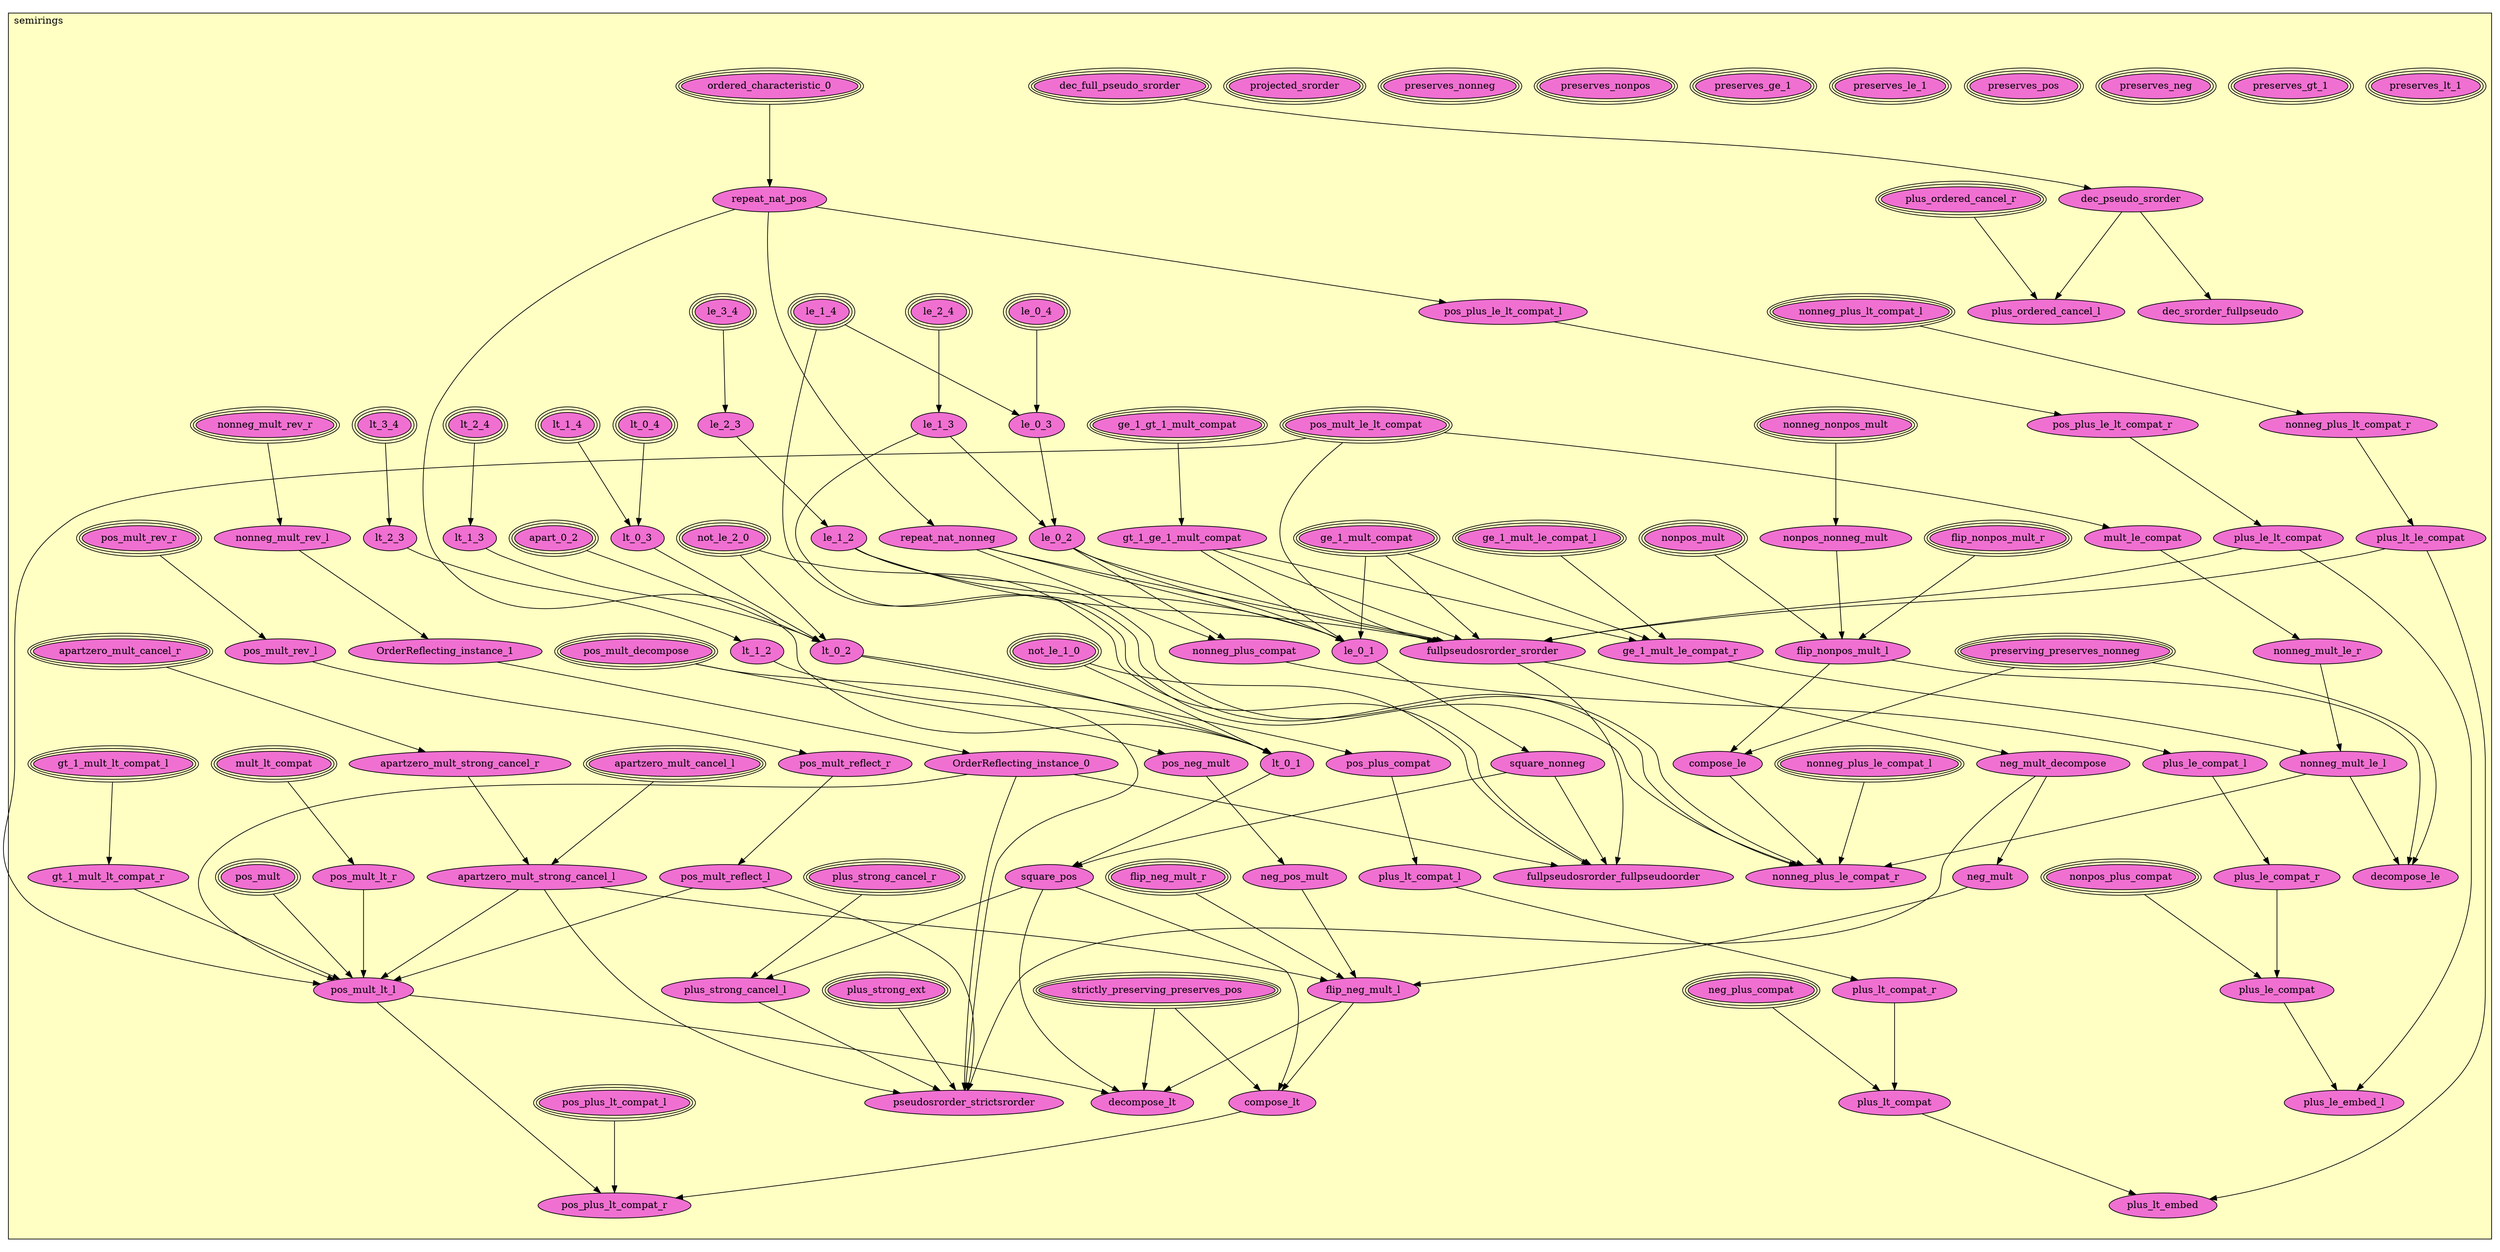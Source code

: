 digraph HoTT_Classes_orders_semirings {
  graph [ratio=0.5]
  node [style=filled]
semirings_preserves_lt_1 [label="preserves_lt_1", URL=<semirings.html#preserves_lt_1>, peripheries=3, fillcolor="#F070D1"] ;
semirings_preserves_gt_1 [label="preserves_gt_1", URL=<semirings.html#preserves_gt_1>, peripheries=3, fillcolor="#F070D1"] ;
semirings_preserves_neg [label="preserves_neg", URL=<semirings.html#preserves_neg>, peripheries=3, fillcolor="#F070D1"] ;
semirings_preserves_pos [label="preserves_pos", URL=<semirings.html#preserves_pos>, peripheries=3, fillcolor="#F070D1"] ;
semirings_strictly_preserving_preserves_pos [label="strictly_preserving_preserves_pos", URL=<semirings.html#strictly_preserving_preserves_pos>, peripheries=3, fillcolor="#F070D1"] ;
semirings_preserves_le_1 [label="preserves_le_1", URL=<semirings.html#preserves_le_1>, peripheries=3, fillcolor="#F070D1"] ;
semirings_preserves_ge_1 [label="preserves_ge_1", URL=<semirings.html#preserves_ge_1>, peripheries=3, fillcolor="#F070D1"] ;
semirings_preserves_nonpos [label="preserves_nonpos", URL=<semirings.html#preserves_nonpos>, peripheries=3, fillcolor="#F070D1"] ;
semirings_preserves_nonneg [label="preserves_nonneg", URL=<semirings.html#preserves_nonneg>, peripheries=3, fillcolor="#F070D1"] ;
semirings_preserving_preserves_nonneg [label="preserving_preserves_nonneg", URL=<semirings.html#preserving_preserves_nonneg>, peripheries=3, fillcolor="#F070D1"] ;
semirings_projected_srorder [label="projected_srorder", URL=<semirings.html#projected_srorder>, peripheries=3, fillcolor="#F070D1"] ;
semirings_dec_full_pseudo_srorder [label="dec_full_pseudo_srorder", URL=<semirings.html#dec_full_pseudo_srorder>, peripheries=3, fillcolor="#F070D1"] ;
semirings_dec_pseudo_srorder [label="dec_pseudo_srorder", URL=<semirings.html#dec_pseudo_srorder>, fillcolor="#F070D1"] ;
semirings_dec_srorder_fullpseudo [label="dec_srorder_fullpseudo", URL=<semirings.html#dec_srorder_fullpseudo>, fillcolor="#F070D1"] ;
semirings_ordered_characteristic_0 [label="ordered_characteristic_0", URL=<semirings.html#ordered_characteristic_0>, peripheries=3, fillcolor="#F070D1"] ;
semirings_repeat_nat_pos [label="repeat_nat_pos", URL=<semirings.html#repeat_nat_pos>, fillcolor="#F070D1"] ;
semirings_repeat_nat_nonneg [label="repeat_nat_nonneg", URL=<semirings.html#repeat_nat_nonneg>, fillcolor="#F070D1"] ;
semirings_not_le_2_0 [label="not_le_2_0", URL=<semirings.html#not_le_2_0>, peripheries=3, fillcolor="#F070D1"] ;
semirings_not_le_1_0 [label="not_le_1_0", URL=<semirings.html#not_le_1_0>, peripheries=3, fillcolor="#F070D1"] ;
semirings_pos_mult_le_lt_compat [label="pos_mult_le_lt_compat", URL=<semirings.html#pos_mult_le_lt_compat>, peripheries=3, fillcolor="#F070D1"] ;
semirings_ge_1_gt_1_mult_compat [label="ge_1_gt_1_mult_compat", URL=<semirings.html#ge_1_gt_1_mult_compat>, peripheries=3, fillcolor="#F070D1"] ;
semirings_gt_1_ge_1_mult_compat [label="gt_1_ge_1_mult_compat", URL=<semirings.html#gt_1_ge_1_mult_compat>, fillcolor="#F070D1"] ;
semirings_ge_1_mult_compat [label="ge_1_mult_compat", URL=<semirings.html#ge_1_mult_compat>, peripheries=3, fillcolor="#F070D1"] ;
semirings_le_3_4 [label="le_3_4", URL=<semirings.html#le_3_4>, peripheries=3, fillcolor="#F070D1"] ;
semirings_le_2_4 [label="le_2_4", URL=<semirings.html#le_2_4>, peripheries=3, fillcolor="#F070D1"] ;
semirings_le_2_3 [label="le_2_3", URL=<semirings.html#le_2_3>, fillcolor="#F070D1"] ;
semirings_le_1_4 [label="le_1_4", URL=<semirings.html#le_1_4>, peripheries=3, fillcolor="#F070D1"] ;
semirings_le_1_3 [label="le_1_3", URL=<semirings.html#le_1_3>, fillcolor="#F070D1"] ;
semirings_le_1_2 [label="le_1_2", URL=<semirings.html#le_1_2>, fillcolor="#F070D1"] ;
semirings_le_0_4 [label="le_0_4", URL=<semirings.html#le_0_4>, peripheries=3, fillcolor="#F070D1"] ;
semirings_le_0_3 [label="le_0_3", URL=<semirings.html#le_0_3>, fillcolor="#F070D1"] ;
semirings_le_0_2 [label="le_0_2", URL=<semirings.html#le_0_2>, fillcolor="#F070D1"] ;
semirings_le_0_1 [label="le_0_1", URL=<semirings.html#le_0_1>, fillcolor="#F070D1"] ;
semirings_nonneg_mult_rev_r [label="nonneg_mult_rev_r", URL=<semirings.html#nonneg_mult_rev_r>, peripheries=3, fillcolor="#F070D1"] ;
semirings_nonneg_mult_rev_l [label="nonneg_mult_rev_l", URL=<semirings.html#nonneg_mult_rev_l>, fillcolor="#F070D1"] ;
semirings_square_nonneg [label="square_nonneg", URL=<semirings.html#square_nonneg>, fillcolor="#F070D1"] ;
semirings_pos_plus_le_lt_compat_l [label="pos_plus_le_lt_compat_l", URL=<semirings.html#pos_plus_le_lt_compat_l>, fillcolor="#F070D1"] ;
semirings_pos_plus_le_lt_compat_r [label="pos_plus_le_lt_compat_r", URL=<semirings.html#pos_plus_le_lt_compat_r>, fillcolor="#F070D1"] ;
semirings_nonneg_plus_lt_compat_l [label="nonneg_plus_lt_compat_l", URL=<semirings.html#nonneg_plus_lt_compat_l>, peripheries=3, fillcolor="#F070D1"] ;
semirings_nonneg_plus_lt_compat_r [label="nonneg_plus_lt_compat_r", URL=<semirings.html#nonneg_plus_lt_compat_r>, fillcolor="#F070D1"] ;
semirings_plus_le_lt_compat [label="plus_le_lt_compat", URL=<semirings.html#plus_le_lt_compat>, fillcolor="#F070D1"] ;
semirings_plus_lt_le_compat [label="plus_lt_le_compat", URL=<semirings.html#plus_lt_le_compat>, fillcolor="#F070D1"] ;
semirings_OrderReflecting_instance_1 [label="OrderReflecting_instance_1", URL=<semirings.html#OrderReflecting_instance_1>, fillcolor="#F070D1"] ;
semirings_OrderReflecting_instance_0 [label="OrderReflecting_instance_0", URL=<semirings.html#OrderReflecting_instance_0>, fillcolor="#F070D1"] ;
semirings_fullpseudosrorder_srorder [label="fullpseudosrorder_srorder", URL=<semirings.html#fullpseudosrorder_srorder>, fillcolor="#F070D1"] ;
semirings_fullpseudosrorder_fullpseudoorder [label="fullpseudosrorder_fullpseudoorder", URL=<semirings.html#fullpseudosrorder_fullpseudoorder>, fillcolor="#F070D1"] ;
semirings_apart_0_2 [label="apart_0_2", URL=<semirings.html#apart_0_2>, peripheries=3, fillcolor="#F070D1"] ;
semirings_lt_3_4 [label="lt_3_4", URL=<semirings.html#lt_3_4>, peripheries=3, fillcolor="#F070D1"] ;
semirings_lt_2_4 [label="lt_2_4", URL=<semirings.html#lt_2_4>, peripheries=3, fillcolor="#F070D1"] ;
semirings_lt_2_3 [label="lt_2_3", URL=<semirings.html#lt_2_3>, fillcolor="#F070D1"] ;
semirings_lt_1_4 [label="lt_1_4", URL=<semirings.html#lt_1_4>, peripheries=3, fillcolor="#F070D1"] ;
semirings_lt_1_3 [label="lt_1_3", URL=<semirings.html#lt_1_3>, fillcolor="#F070D1"] ;
semirings_lt_1_2 [label="lt_1_2", URL=<semirings.html#lt_1_2>, fillcolor="#F070D1"] ;
semirings_lt_0_4 [label="lt_0_4", URL=<semirings.html#lt_0_4>, peripheries=3, fillcolor="#F070D1"] ;
semirings_lt_0_3 [label="lt_0_3", URL=<semirings.html#lt_0_3>, fillcolor="#F070D1"] ;
semirings_lt_0_2 [label="lt_0_2", URL=<semirings.html#lt_0_2>, fillcolor="#F070D1"] ;
semirings_lt_0_1 [label="lt_0_1", URL=<semirings.html#lt_0_1>, fillcolor="#F070D1"] ;
semirings_pos_mult_rev_r [label="pos_mult_rev_r", URL=<semirings.html#pos_mult_rev_r>, peripheries=3, fillcolor="#F070D1"] ;
semirings_pos_mult_rev_l [label="pos_mult_rev_l", URL=<semirings.html#pos_mult_rev_l>, fillcolor="#F070D1"] ;
semirings_square_pos [label="square_pos", URL=<semirings.html#square_pos>, fillcolor="#F070D1"] ;
semirings_apartzero_mult_cancel_r [label="apartzero_mult_cancel_r", URL=<semirings.html#apartzero_mult_cancel_r>, peripheries=3, fillcolor="#F070D1"] ;
semirings_apartzero_mult_cancel_l [label="apartzero_mult_cancel_l", URL=<semirings.html#apartzero_mult_cancel_l>, peripheries=3, fillcolor="#F070D1"] ;
semirings_apartzero_mult_strong_cancel_r [label="apartzero_mult_strong_cancel_r", URL=<semirings.html#apartzero_mult_strong_cancel_r>, fillcolor="#F070D1"] ;
semirings_apartzero_mult_strong_cancel_l [label="apartzero_mult_strong_cancel_l", URL=<semirings.html#apartzero_mult_strong_cancel_l>, fillcolor="#F070D1"] ;
semirings_pos_mult_reflect_r [label="pos_mult_reflect_r", URL=<semirings.html#pos_mult_reflect_r>, fillcolor="#F070D1"] ;
semirings_pos_mult_reflect_l [label="pos_mult_reflect_l", URL=<semirings.html#pos_mult_reflect_l>, fillcolor="#F070D1"] ;
semirings_pos_mult_decompose [label="pos_mult_decompose", URL=<semirings.html#pos_mult_decompose>, peripheries=3, fillcolor="#F070D1"] ;
semirings_neg_mult_decompose [label="neg_mult_decompose", URL=<semirings.html#neg_mult_decompose>, fillcolor="#F070D1"] ;
semirings_plus_strong_cancel_r [label="plus_strong_cancel_r", URL=<semirings.html#plus_strong_cancel_r>, peripheries=3, fillcolor="#F070D1"] ;
semirings_plus_strong_cancel_l [label="plus_strong_cancel_l", URL=<semirings.html#plus_strong_cancel_l>, fillcolor="#F070D1"] ;
semirings_plus_strong_ext [label="plus_strong_ext", URL=<semirings.html#plus_strong_ext>, peripheries=3, fillcolor="#F070D1"] ;
semirings_pseudosrorder_strictsrorder [label="pseudosrorder_strictsrorder", URL=<semirings.html#pseudosrorder_strictsrorder>, fillcolor="#F070D1"] ;
semirings_pos_neg_mult [label="pos_neg_mult", URL=<semirings.html#pos_neg_mult>, fillcolor="#F070D1"] ;
semirings_neg_pos_mult [label="neg_pos_mult", URL=<semirings.html#neg_pos_mult>, fillcolor="#F070D1"] ;
semirings_pos_mult [label="pos_mult", URL=<semirings.html#pos_mult>, peripheries=3, fillcolor="#F070D1"] ;
semirings_neg_mult [label="neg_mult", URL=<semirings.html#neg_mult>, fillcolor="#F070D1"] ;
semirings_flip_neg_mult_r [label="flip_neg_mult_r", URL=<semirings.html#flip_neg_mult_r>, peripheries=3, fillcolor="#F070D1"] ;
semirings_flip_neg_mult_l [label="flip_neg_mult_l", URL=<semirings.html#flip_neg_mult_l>, fillcolor="#F070D1"] ;
semirings_gt_1_mult_lt_compat_l [label="gt_1_mult_lt_compat_l", URL=<semirings.html#gt_1_mult_lt_compat_l>, peripheries=3, fillcolor="#F070D1"] ;
semirings_gt_1_mult_lt_compat_r [label="gt_1_mult_lt_compat_r", URL=<semirings.html#gt_1_mult_lt_compat_r>, fillcolor="#F070D1"] ;
semirings_mult_lt_compat [label="mult_lt_compat", URL=<semirings.html#mult_lt_compat>, peripheries=3, fillcolor="#F070D1"] ;
semirings_pos_mult_lt_r [label="pos_mult_lt_r", URL=<semirings.html#pos_mult_lt_r>, fillcolor="#F070D1"] ;
semirings_pos_mult_lt_l [label="pos_mult_lt_l", URL=<semirings.html#pos_mult_lt_l>, fillcolor="#F070D1"] ;
semirings_decompose_lt [label="decompose_lt", URL=<semirings.html#decompose_lt>, fillcolor="#F070D1"] ;
semirings_compose_lt [label="compose_lt", URL=<semirings.html#compose_lt>, fillcolor="#F070D1"] ;
semirings_pos_plus_compat [label="pos_plus_compat", URL=<semirings.html#pos_plus_compat>, fillcolor="#F070D1"] ;
semirings_neg_plus_compat [label="neg_plus_compat", URL=<semirings.html#neg_plus_compat>, peripheries=3, fillcolor="#F070D1"] ;
semirings_plus_lt_compat_l [label="plus_lt_compat_l", URL=<semirings.html#plus_lt_compat_l>, fillcolor="#F070D1"] ;
semirings_plus_lt_compat_r [label="plus_lt_compat_r", URL=<semirings.html#plus_lt_compat_r>, fillcolor="#F070D1"] ;
semirings_plus_lt_compat [label="plus_lt_compat", URL=<semirings.html#plus_lt_compat>, fillcolor="#F070D1"] ;
semirings_pos_plus_lt_compat_l [label="pos_plus_lt_compat_l", URL=<semirings.html#pos_plus_lt_compat_l>, peripheries=3, fillcolor="#F070D1"] ;
semirings_pos_plus_lt_compat_r [label="pos_plus_lt_compat_r", URL=<semirings.html#pos_plus_lt_compat_r>, fillcolor="#F070D1"] ;
semirings_plus_lt_embed [label="plus_lt_embed", URL=<semirings.html#plus_lt_embed>, fillcolor="#F070D1"] ;
semirings_nonneg_nonpos_mult [label="nonneg_nonpos_mult", URL=<semirings.html#nonneg_nonpos_mult>, peripheries=3, fillcolor="#F070D1"] ;
semirings_nonpos_nonneg_mult [label="nonpos_nonneg_mult", URL=<semirings.html#nonpos_nonneg_mult>, fillcolor="#F070D1"] ;
semirings_nonpos_mult [label="nonpos_mult", URL=<semirings.html#nonpos_mult>, peripheries=3, fillcolor="#F070D1"] ;
semirings_flip_nonpos_mult_r [label="flip_nonpos_mult_r", URL=<semirings.html#flip_nonpos_mult_r>, peripheries=3, fillcolor="#F070D1"] ;
semirings_flip_nonpos_mult_l [label="flip_nonpos_mult_l", URL=<semirings.html#flip_nonpos_mult_l>, fillcolor="#F070D1"] ;
semirings_ge_1_mult_le_compat_l [label="ge_1_mult_le_compat_l", URL=<semirings.html#ge_1_mult_le_compat_l>, peripheries=3, fillcolor="#F070D1"] ;
semirings_ge_1_mult_le_compat_r [label="ge_1_mult_le_compat_r", URL=<semirings.html#ge_1_mult_le_compat_r>, fillcolor="#F070D1"] ;
semirings_mult_le_compat [label="mult_le_compat", URL=<semirings.html#mult_le_compat>, fillcolor="#F070D1"] ;
semirings_nonneg_mult_le_r [label="nonneg_mult_le_r", URL=<semirings.html#nonneg_mult_le_r>, fillcolor="#F070D1"] ;
semirings_nonneg_mult_le_l [label="nonneg_mult_le_l", URL=<semirings.html#nonneg_mult_le_l>, fillcolor="#F070D1"] ;
semirings_compose_le [label="compose_le", URL=<semirings.html#compose_le>, fillcolor="#F070D1"] ;
semirings_decompose_le [label="decompose_le", URL=<semirings.html#decompose_le>, fillcolor="#F070D1"] ;
semirings_nonneg_plus_compat [label="nonneg_plus_compat", URL=<semirings.html#nonneg_plus_compat>, fillcolor="#F070D1"] ;
semirings_nonpos_plus_compat [label="nonpos_plus_compat", URL=<semirings.html#nonpos_plus_compat>, peripheries=3, fillcolor="#F070D1"] ;
semirings_plus_le_compat_l [label="plus_le_compat_l", URL=<semirings.html#plus_le_compat_l>, fillcolor="#F070D1"] ;
semirings_plus_le_compat_r [label="plus_le_compat_r", URL=<semirings.html#plus_le_compat_r>, fillcolor="#F070D1"] ;
semirings_plus_le_compat [label="plus_le_compat", URL=<semirings.html#plus_le_compat>, fillcolor="#F070D1"] ;
semirings_nonneg_plus_le_compat_l [label="nonneg_plus_le_compat_l", URL=<semirings.html#nonneg_plus_le_compat_l>, peripheries=3, fillcolor="#F070D1"] ;
semirings_nonneg_plus_le_compat_r [label="nonneg_plus_le_compat_r", URL=<semirings.html#nonneg_plus_le_compat_r>, fillcolor="#F070D1"] ;
semirings_plus_ordered_cancel_r [label="plus_ordered_cancel_r", URL=<semirings.html#plus_ordered_cancel_r>, peripheries=3, fillcolor="#F070D1"] ;
semirings_plus_ordered_cancel_l [label="plus_ordered_cancel_l", URL=<semirings.html#plus_ordered_cancel_l>, fillcolor="#F070D1"] ;
semirings_plus_le_embed_l [label="plus_le_embed_l", URL=<semirings.html#plus_le_embed_l>, fillcolor="#F070D1"] ;
  semirings_strictly_preserving_preserves_pos -> semirings_decompose_lt [] ;
  semirings_strictly_preserving_preserves_pos -> semirings_compose_lt [] ;
  semirings_preserving_preserves_nonneg -> semirings_compose_le [] ;
  semirings_preserving_preserves_nonneg -> semirings_decompose_le [] ;
  semirings_dec_full_pseudo_srorder -> semirings_dec_pseudo_srorder [] ;
  semirings_dec_pseudo_srorder -> semirings_dec_srorder_fullpseudo [] ;
  semirings_dec_pseudo_srorder -> semirings_plus_ordered_cancel_l [] ;
  semirings_ordered_characteristic_0 -> semirings_repeat_nat_pos [] ;
  semirings_repeat_nat_pos -> semirings_repeat_nat_nonneg [] ;
  semirings_repeat_nat_pos -> semirings_pos_plus_le_lt_compat_l [] ;
  semirings_repeat_nat_pos -> semirings_lt_0_1 [] ;
  semirings_repeat_nat_nonneg -> semirings_le_0_1 [] ;
  semirings_repeat_nat_nonneg -> semirings_fullpseudosrorder_srorder [] ;
  semirings_repeat_nat_nonneg -> semirings_nonneg_plus_compat [] ;
  semirings_not_le_2_0 -> semirings_fullpseudosrorder_fullpseudoorder [] ;
  semirings_not_le_2_0 -> semirings_lt_0_2 [] ;
  semirings_not_le_1_0 -> semirings_fullpseudosrorder_fullpseudoorder [] ;
  semirings_not_le_1_0 -> semirings_lt_0_1 [] ;
  semirings_pos_mult_le_lt_compat -> semirings_fullpseudosrorder_srorder [] ;
  semirings_pos_mult_le_lt_compat -> semirings_pos_mult_lt_l [] ;
  semirings_pos_mult_le_lt_compat -> semirings_mult_le_compat [] ;
  semirings_ge_1_gt_1_mult_compat -> semirings_gt_1_ge_1_mult_compat [] ;
  semirings_gt_1_ge_1_mult_compat -> semirings_le_0_1 [] ;
  semirings_gt_1_ge_1_mult_compat -> semirings_fullpseudosrorder_srorder [] ;
  semirings_gt_1_ge_1_mult_compat -> semirings_ge_1_mult_le_compat_r [] ;
  semirings_ge_1_mult_compat -> semirings_le_0_1 [] ;
  semirings_ge_1_mult_compat -> semirings_fullpseudosrorder_srorder [] ;
  semirings_ge_1_mult_compat -> semirings_ge_1_mult_le_compat_r [] ;
  semirings_le_3_4 -> semirings_le_2_3 [] ;
  semirings_le_2_4 -> semirings_le_1_3 [] ;
  semirings_le_2_3 -> semirings_le_1_2 [] ;
  semirings_le_1_4 -> semirings_le_0_3 [] ;
  semirings_le_1_4 -> semirings_nonneg_plus_le_compat_r [] ;
  semirings_le_1_3 -> semirings_le_0_2 [] ;
  semirings_le_1_3 -> semirings_nonneg_plus_le_compat_r [] ;
  semirings_le_1_2 -> semirings_le_0_1 [] ;
  semirings_le_1_2 -> semirings_fullpseudosrorder_srorder [] ;
  semirings_le_1_2 -> semirings_nonneg_plus_le_compat_r [] ;
  semirings_le_0_4 -> semirings_le_0_3 [] ;
  semirings_le_0_3 -> semirings_le_0_2 [] ;
  semirings_le_0_2 -> semirings_le_0_1 [] ;
  semirings_le_0_2 -> semirings_fullpseudosrorder_srorder [] ;
  semirings_le_0_2 -> semirings_nonneg_plus_compat [] ;
  semirings_le_0_1 -> semirings_square_nonneg [] ;
  semirings_nonneg_mult_rev_r -> semirings_nonneg_mult_rev_l [] ;
  semirings_nonneg_mult_rev_l -> semirings_OrderReflecting_instance_1 [] ;
  semirings_square_nonneg -> semirings_fullpseudosrorder_fullpseudoorder [] ;
  semirings_square_nonneg -> semirings_square_pos [] ;
  semirings_pos_plus_le_lt_compat_l -> semirings_pos_plus_le_lt_compat_r [] ;
  semirings_pos_plus_le_lt_compat_r -> semirings_plus_le_lt_compat [] ;
  semirings_nonneg_plus_lt_compat_l -> semirings_nonneg_plus_lt_compat_r [] ;
  semirings_nonneg_plus_lt_compat_r -> semirings_plus_lt_le_compat [] ;
  semirings_plus_le_lt_compat -> semirings_fullpseudosrorder_srorder [] ;
  semirings_plus_le_lt_compat -> semirings_plus_le_embed_l [] ;
  semirings_plus_lt_le_compat -> semirings_fullpseudosrorder_srorder [] ;
  semirings_plus_lt_le_compat -> semirings_plus_lt_embed [] ;
  semirings_OrderReflecting_instance_1 -> semirings_OrderReflecting_instance_0 [] ;
  semirings_OrderReflecting_instance_0 -> semirings_fullpseudosrorder_fullpseudoorder [] ;
  semirings_OrderReflecting_instance_0 -> semirings_pseudosrorder_strictsrorder [] ;
  semirings_OrderReflecting_instance_0 -> semirings_pos_mult_lt_l [] ;
  semirings_fullpseudosrorder_srorder -> semirings_fullpseudosrorder_fullpseudoorder [] ;
  semirings_fullpseudosrorder_srorder -> semirings_neg_mult_decompose [] ;
  semirings_apart_0_2 -> semirings_lt_0_2 [] ;
  semirings_lt_3_4 -> semirings_lt_2_3 [] ;
  semirings_lt_2_4 -> semirings_lt_1_3 [] ;
  semirings_lt_2_3 -> semirings_lt_1_2 [] ;
  semirings_lt_1_4 -> semirings_lt_0_3 [] ;
  semirings_lt_1_3 -> semirings_lt_0_2 [] ;
  semirings_lt_1_2 -> semirings_lt_0_1 [] ;
  semirings_lt_0_4 -> semirings_lt_0_3 [] ;
  semirings_lt_0_3 -> semirings_lt_0_2 [] ;
  semirings_lt_0_2 -> semirings_lt_0_1 [] ;
  semirings_lt_0_2 -> semirings_pos_plus_compat [] ;
  semirings_lt_0_1 -> semirings_square_pos [] ;
  semirings_pos_mult_rev_r -> semirings_pos_mult_rev_l [] ;
  semirings_pos_mult_rev_l -> semirings_pos_mult_reflect_r [] ;
  semirings_square_pos -> semirings_plus_strong_cancel_l [] ;
  semirings_square_pos -> semirings_decompose_lt [] ;
  semirings_square_pos -> semirings_compose_lt [] ;
  semirings_apartzero_mult_cancel_r -> semirings_apartzero_mult_strong_cancel_r [] ;
  semirings_apartzero_mult_cancel_l -> semirings_apartzero_mult_strong_cancel_l [] ;
  semirings_apartzero_mult_strong_cancel_r -> semirings_apartzero_mult_strong_cancel_l [] ;
  semirings_apartzero_mult_strong_cancel_l -> semirings_pseudosrorder_strictsrorder [] ;
  semirings_apartzero_mult_strong_cancel_l -> semirings_flip_neg_mult_l [] ;
  semirings_apartzero_mult_strong_cancel_l -> semirings_pos_mult_lt_l [] ;
  semirings_pos_mult_reflect_r -> semirings_pos_mult_reflect_l [] ;
  semirings_pos_mult_reflect_l -> semirings_pseudosrorder_strictsrorder [] ;
  semirings_pos_mult_reflect_l -> semirings_pos_mult_lt_l [] ;
  semirings_pos_mult_decompose -> semirings_pseudosrorder_strictsrorder [] ;
  semirings_pos_mult_decompose -> semirings_pos_neg_mult [] ;
  semirings_neg_mult_decompose -> semirings_pseudosrorder_strictsrorder [] ;
  semirings_neg_mult_decompose -> semirings_neg_mult [] ;
  semirings_plus_strong_cancel_r -> semirings_plus_strong_cancel_l [] ;
  semirings_plus_strong_cancel_l -> semirings_pseudosrorder_strictsrorder [] ;
  semirings_plus_strong_ext -> semirings_pseudosrorder_strictsrorder [] ;
  semirings_pos_neg_mult -> semirings_neg_pos_mult [] ;
  semirings_neg_pos_mult -> semirings_flip_neg_mult_l [] ;
  semirings_pos_mult -> semirings_pos_mult_lt_l [] ;
  semirings_neg_mult -> semirings_flip_neg_mult_l [] ;
  semirings_flip_neg_mult_r -> semirings_flip_neg_mult_l [] ;
  semirings_flip_neg_mult_l -> semirings_decompose_lt [] ;
  semirings_flip_neg_mult_l -> semirings_compose_lt [] ;
  semirings_gt_1_mult_lt_compat_l -> semirings_gt_1_mult_lt_compat_r [] ;
  semirings_gt_1_mult_lt_compat_r -> semirings_pos_mult_lt_l [] ;
  semirings_mult_lt_compat -> semirings_pos_mult_lt_r [] ;
  semirings_pos_mult_lt_r -> semirings_pos_mult_lt_l [] ;
  semirings_pos_mult_lt_l -> semirings_decompose_lt [] ;
  semirings_pos_mult_lt_l -> semirings_pos_plus_lt_compat_r [] ;
  semirings_compose_lt -> semirings_pos_plus_lt_compat_r [] ;
  semirings_pos_plus_compat -> semirings_plus_lt_compat_l [] ;
  semirings_neg_plus_compat -> semirings_plus_lt_compat [] ;
  semirings_plus_lt_compat_l -> semirings_plus_lt_compat_r [] ;
  semirings_plus_lt_compat_r -> semirings_plus_lt_compat [] ;
  semirings_plus_lt_compat -> semirings_plus_lt_embed [] ;
  semirings_pos_plus_lt_compat_l -> semirings_pos_plus_lt_compat_r [] ;
  semirings_nonneg_nonpos_mult -> semirings_nonpos_nonneg_mult [] ;
  semirings_nonpos_nonneg_mult -> semirings_flip_nonpos_mult_l [] ;
  semirings_nonpos_mult -> semirings_flip_nonpos_mult_l [] ;
  semirings_flip_nonpos_mult_r -> semirings_flip_nonpos_mult_l [] ;
  semirings_flip_nonpos_mult_l -> semirings_compose_le [] ;
  semirings_flip_nonpos_mult_l -> semirings_decompose_le [] ;
  semirings_ge_1_mult_le_compat_l -> semirings_ge_1_mult_le_compat_r [] ;
  semirings_ge_1_mult_le_compat_r -> semirings_nonneg_mult_le_l [] ;
  semirings_mult_le_compat -> semirings_nonneg_mult_le_r [] ;
  semirings_nonneg_mult_le_r -> semirings_nonneg_mult_le_l [] ;
  semirings_nonneg_mult_le_l -> semirings_decompose_le [] ;
  semirings_nonneg_mult_le_l -> semirings_nonneg_plus_le_compat_r [] ;
  semirings_compose_le -> semirings_nonneg_plus_le_compat_r [] ;
  semirings_nonneg_plus_compat -> semirings_plus_le_compat_l [] ;
  semirings_nonpos_plus_compat -> semirings_plus_le_compat [] ;
  semirings_plus_le_compat_l -> semirings_plus_le_compat_r [] ;
  semirings_plus_le_compat_r -> semirings_plus_le_compat [] ;
  semirings_plus_le_compat -> semirings_plus_le_embed_l [] ;
  semirings_nonneg_plus_le_compat_l -> semirings_nonneg_plus_le_compat_r [] ;
  semirings_plus_ordered_cancel_r -> semirings_plus_ordered_cancel_l [] ;
subgraph cluster_semirings { label="semirings"; fillcolor="#FFFFC3"; labeljust=l; style=filled 
semirings_plus_le_embed_l; semirings_plus_ordered_cancel_l; semirings_plus_ordered_cancel_r; semirings_nonneg_plus_le_compat_r; semirings_nonneg_plus_le_compat_l; semirings_plus_le_compat; semirings_plus_le_compat_r; semirings_plus_le_compat_l; semirings_nonpos_plus_compat; semirings_nonneg_plus_compat; semirings_decompose_le; semirings_compose_le; semirings_nonneg_mult_le_l; semirings_nonneg_mult_le_r; semirings_mult_le_compat; semirings_ge_1_mult_le_compat_r; semirings_ge_1_mult_le_compat_l; semirings_flip_nonpos_mult_l; semirings_flip_nonpos_mult_r; semirings_nonpos_mult; semirings_nonpos_nonneg_mult; semirings_nonneg_nonpos_mult; semirings_plus_lt_embed; semirings_pos_plus_lt_compat_r; semirings_pos_plus_lt_compat_l; semirings_plus_lt_compat; semirings_plus_lt_compat_r; semirings_plus_lt_compat_l; semirings_neg_plus_compat; semirings_pos_plus_compat; semirings_compose_lt; semirings_decompose_lt; semirings_pos_mult_lt_l; semirings_pos_mult_lt_r; semirings_mult_lt_compat; semirings_gt_1_mult_lt_compat_r; semirings_gt_1_mult_lt_compat_l; semirings_flip_neg_mult_l; semirings_flip_neg_mult_r; semirings_neg_mult; semirings_pos_mult; semirings_neg_pos_mult; semirings_pos_neg_mult; semirings_pseudosrorder_strictsrorder; semirings_plus_strong_ext; semirings_plus_strong_cancel_l; semirings_plus_strong_cancel_r; semirings_neg_mult_decompose; semirings_pos_mult_decompose; semirings_pos_mult_reflect_l; semirings_pos_mult_reflect_r; semirings_apartzero_mult_strong_cancel_l; semirings_apartzero_mult_strong_cancel_r; semirings_apartzero_mult_cancel_l; semirings_apartzero_mult_cancel_r; semirings_square_pos; semirings_pos_mult_rev_l; semirings_pos_mult_rev_r; semirings_lt_0_1; semirings_lt_0_2; semirings_lt_0_3; semirings_lt_0_4; semirings_lt_1_2; semirings_lt_1_3; semirings_lt_1_4; semirings_lt_2_3; semirings_lt_2_4; semirings_lt_3_4; semirings_apart_0_2; semirings_fullpseudosrorder_fullpseudoorder; semirings_fullpseudosrorder_srorder; semirings_OrderReflecting_instance_0; semirings_OrderReflecting_instance_1; semirings_plus_lt_le_compat; semirings_plus_le_lt_compat; semirings_nonneg_plus_lt_compat_r; semirings_nonneg_plus_lt_compat_l; semirings_pos_plus_le_lt_compat_r; semirings_pos_plus_le_lt_compat_l; semirings_square_nonneg; semirings_nonneg_mult_rev_l; semirings_nonneg_mult_rev_r; semirings_le_0_1; semirings_le_0_2; semirings_le_0_3; semirings_le_0_4; semirings_le_1_2; semirings_le_1_3; semirings_le_1_4; semirings_le_2_3; semirings_le_2_4; semirings_le_3_4; semirings_ge_1_mult_compat; semirings_gt_1_ge_1_mult_compat; semirings_ge_1_gt_1_mult_compat; semirings_pos_mult_le_lt_compat; semirings_not_le_1_0; semirings_not_le_2_0; semirings_repeat_nat_nonneg; semirings_repeat_nat_pos; semirings_ordered_characteristic_0; semirings_dec_srorder_fullpseudo; semirings_dec_pseudo_srorder; semirings_dec_full_pseudo_srorder; semirings_projected_srorder; semirings_preserving_preserves_nonneg; semirings_preserves_nonneg; semirings_preserves_nonpos; semirings_preserves_ge_1; semirings_preserves_le_1; semirings_strictly_preserving_preserves_pos; semirings_preserves_pos; semirings_preserves_neg; semirings_preserves_gt_1; semirings_preserves_lt_1; };
} /* END */
